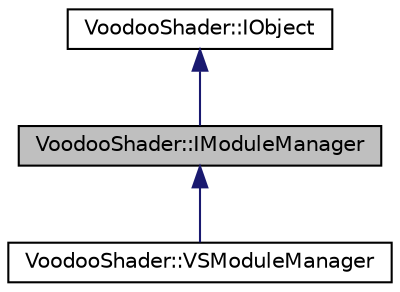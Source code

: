 digraph G
{
  edge [fontname="Helvetica",fontsize="10",labelfontname="Helvetica",labelfontsize="10"];
  node [fontname="Helvetica",fontsize="10",shape=record];
  Node1 [label="VoodooShader::IModuleManager",height=0.2,width=0.4,color="black", fillcolor="grey75", style="filled" fontcolor="black"];
  Node2 -> Node1 [dir="back",color="midnightblue",fontsize="10",style="solid",fontname="Helvetica"];
  Node2 [label="VoodooShader::IObject",height=0.2,width=0.4,color="black", fillcolor="white", style="filled",URL="$class_voodoo_shader_1_1_i_object.html",tooltip="Defines a simple interface all Voodoo objects from dynamic modules must inherit."];
  Node1 -> Node3 [dir="back",color="midnightblue",fontsize="10",style="solid",fontname="Helvetica"];
  Node3 [label="VoodooShader::VSModuleManager",height=0.2,width=0.4,color="black", fillcolor="white", style="filled",URL="$class_voodoo_shader_1_1_v_s_module_manager.html"];
}
